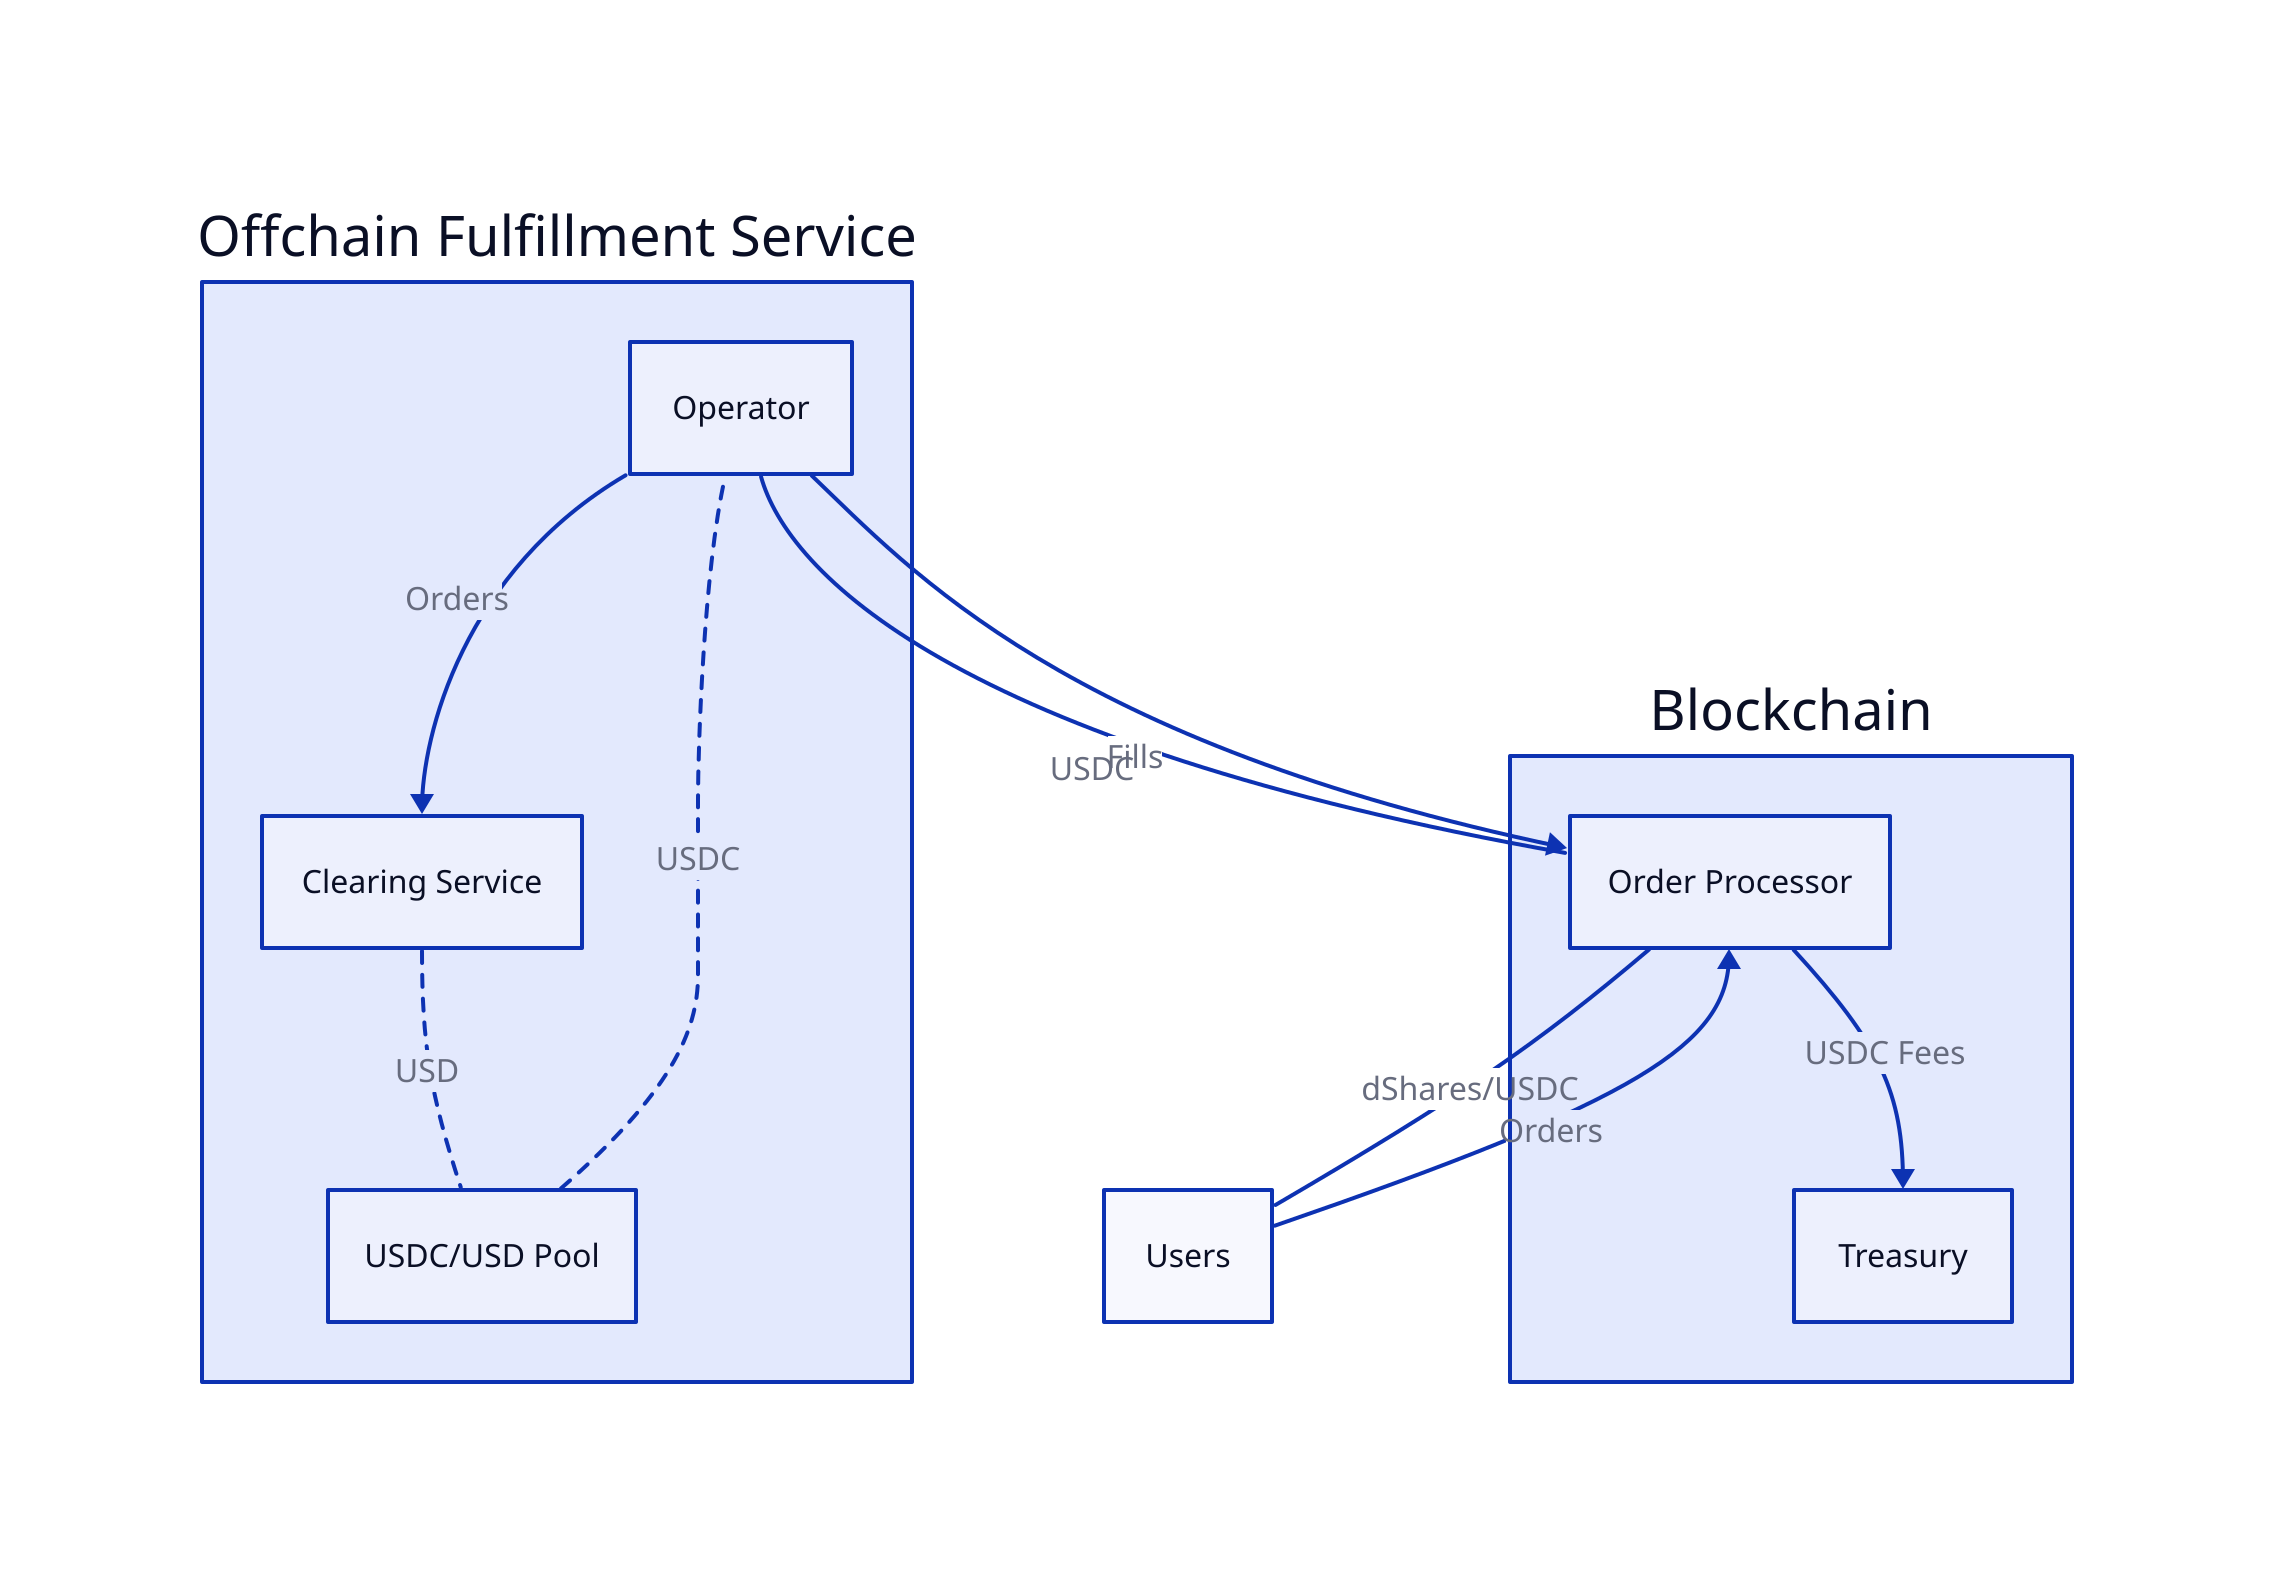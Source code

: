 blockchain: Blockchain {
  protocol: Order Processor
  treasury: Treasury
}
service: Offchain Fulfillment Service {
  bot: Operator
  clearing: Clearing Service
  pool: USDC/USD Pool
}
users: Users

service.clearing -- service.pool: USD {
  style: {
    stroke-dash: 3
  }
}
service.pool -- service.bot: USDC {
  style: {
    stroke-dash: 3
  }
}
service.bot -- blockchain.protocol: USDC
blockchain.protocol -- users: dShares/USDC
blockchain.protocol -> blockchain.treasury: USDC Fees
service.bot -> service.clearing: Orders
users -> blockchain.protocol: Orders
service.bot -> blockchain.protocol: Fills